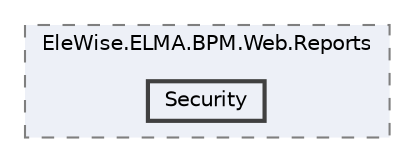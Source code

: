 digraph "Web/Modules/EleWise.ELMA.BPM.Web.Reports/Security"
{
 // LATEX_PDF_SIZE
  bgcolor="transparent";
  edge [fontname=Helvetica,fontsize=10,labelfontname=Helvetica,labelfontsize=10];
  node [fontname=Helvetica,fontsize=10,shape=box,height=0.2,width=0.4];
  compound=true
  subgraph clusterdir_0be568c4914e3e80436e1ad83c4357fc {
    graph [ bgcolor="#edf0f7", pencolor="grey50", label="EleWise.ELMA.BPM.Web.Reports", fontname=Helvetica,fontsize=10 style="filled,dashed", URL="dir_0be568c4914e3e80436e1ad83c4357fc.html",tooltip=""]
  dir_108c26bf6c2b2bd5fe3bcf9e7ea2c7d1 [label="Security", fillcolor="#edf0f7", color="grey25", style="filled,bold", URL="dir_108c26bf6c2b2bd5fe3bcf9e7ea2c7d1.html",tooltip=""];
  }
}

